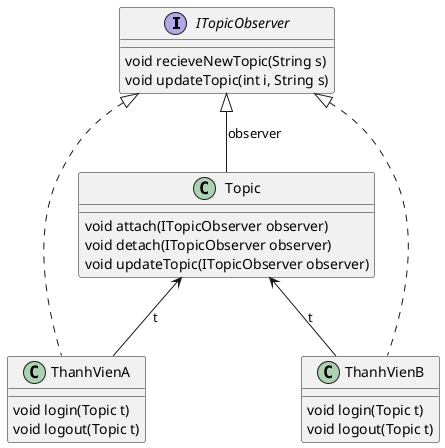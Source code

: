 @startuml
'https://plantuml.com/class-diagram

interface ITopicObserver {
    void recieveNewTopic(String s)
    void updateTopic(int i, String s)
}

class Topic {
    void attach(ITopicObserver observer)
    void detach(ITopicObserver observer)
    void updateTopic(ITopicObserver observer)

}

class ThanhVienA {
    void login(Topic t)
    void logout(Topic t)
}

class ThanhVienB {
    void login(Topic t)
    void logout(Topic t)
}


ITopicObserver <|-- Topic:observer
ITopicObserver <|.. ThanhVienA
ITopicObserver <|.. ThanhVienB
Topic <-- ThanhVienA:t
Topic <-- ThanhVienB:t






@enduml
